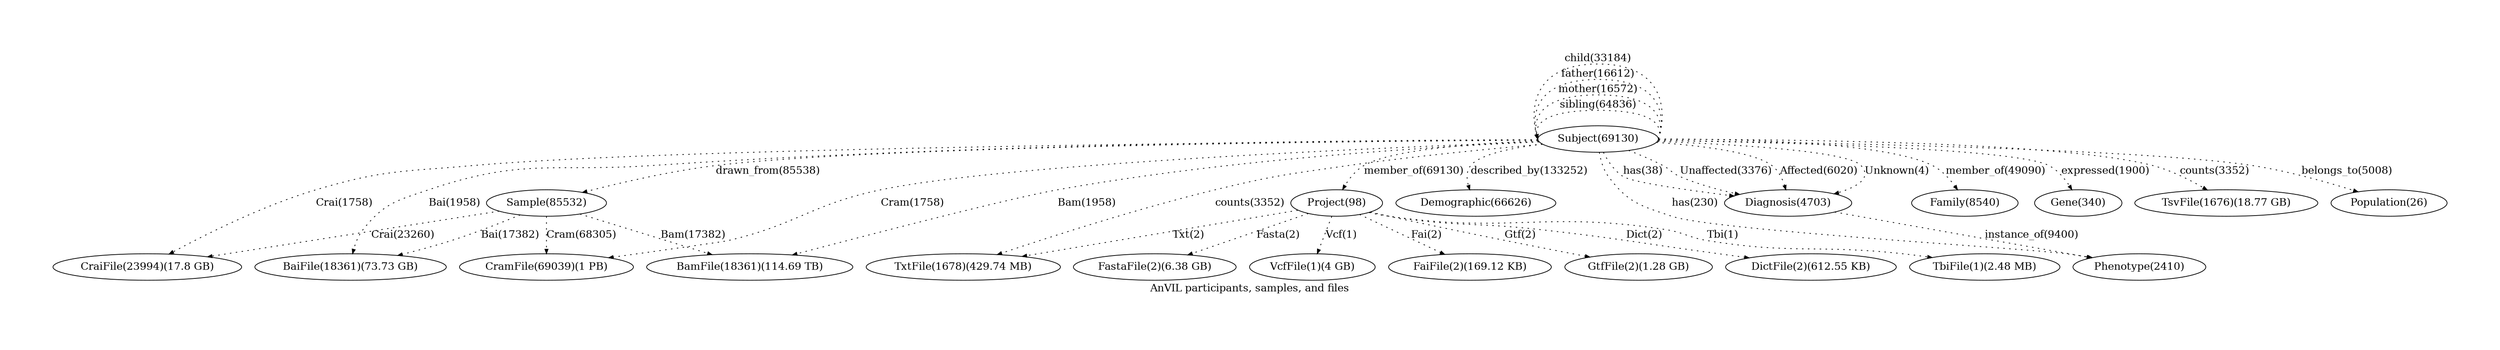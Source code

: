 digraph "" {
	graph [bb="0,0,2761.9,309",
		label="AnVIL participants, samples, and files",
		pad=1,
		scale=6,
		size="40,40"
	];
	node [label="\N"];
	edge [arrowsize=0.6,
		style=dotted
	];
	Project	 [height=0.5,
		label="Project(98)",
		pos="1490.9,105",
		width=1.4263];
	FaiFile	 [height=0.5,
		label="FaiFile(2)(169.12 KB)",
		pos="1625.9,18",
		width=2.5817];
	Project -> FaiFile	 [label="Fai(2)",
		labeldistance=0,
		lp="1583.4,61.5",
		pos="e,1599,35.348 1515.7,89.043 1536.6,75.558 1566.9,56.076 1590.4,40.922"];
	TxtFile	 [height=0.5,
		label="TxtFile(1678)(429.74 MB)",
		pos="1036.9,18",
		width=3.0331];
	Project -> TxtFile	 [label="Txt(2)",
		labeldistance=0,
		lp="1309.9,61.5",
		pos="e,1108.2,31.66 1445.7,96.34 1369.4,81.708 1213.8,51.896 1118.2,33.562"];
	GtfFile	 [height=0.5,
		label="GtfFile(2)(1.28 GB)",
		pos="1820.9,18",
		width=2.347];
	Project -> GtfFile	 [label="Gtf(2)",
		labeldistance=0,
		lp="1686.4,61.5",
		pos="e,1765.2,31.538 1529.6,93.146 1536.7,91.047 1544,88.92 1550.9,87 1620.4,67.717 1700.4,47.51 1755.2,33.984"];
	DictFile	 [height=0.5,
		label="DictFile(2)(612.55 KB)",
		pos="2019.9,18",
		width=2.69];
	Project -> DictFile	 [label="Dict(2)",
		labeldistance=0,
		lp="1827.4,61.5",
		pos="e,1948.7,30.194 1528.4,92.637 1535.8,90.516 1543.6,88.511 1550.9,87 1619.7,72.854 1638.4,78.557 1707.9,69 1799.8,56.383 1822.5,51.095 \
1913.9,36 1921.9,34.682 1930.3,33.294 1938.6,31.898"];
	TbiFile	 [height=0.5,
		label="TbiFile(1)(2.48 MB)",
		pos="2220.9,18",
		width=2.4012];
	Project -> TbiFile	 [label="Tbi(1)",
		labeldistance=0,
		lp="1935.9,61.5",
		pos="e,2159.3,30.623 1528.1,92.408 1535.6,90.278 1543.4,88.33 1550.9,87 1682.9,63.588 1719.3,87.914 1851.9,69 1881.7,64.755 1888.2,58.641 \
1917.9,54 2009.6,39.684 2034,48.653 2125.9,36 2133.5,34.954 2141.5,33.708 2149.3,32.366"];
	FastaFile	 [height=0.5,
		label="FastaFile(2)(6.38 GB)",
		pos="1255.9,18",
		width=2.5456];
	Project -> FastaFile	 [label="Fasta(2)",
		labeldistance=0,
		lp="1409.9,61.5",
		pos="e,1299.3,34.04 1455.5,91.881 1416.6,77.464 1353.6,54.154 1308.8,37.575"];
	VcfFile	 [height=0.5,
		label="VcfFile(1)(4 GB)",
		pos="1439.9,18",
		width=2.0762];
	Project -> VcfFile	 [label="Vcf(1)",
		labeldistance=0,
		lp="1486.9,61.5",
		pos="e,1450.5,36.003 1480.4,86.974 1473.3,74.842 1463.8,58.629 1455.8,44.97"];
	Subject	 [height=0.5,
		label="Subject(69130)",
		pos="1782.9,192",
		width=1.8596];
	Subject -> Project	 [label="member_of(69130)",
		labeldistance=0,
		lp="1579.4,148.5",
		pos="e,1498.3,123.04 1717,188.9 1651.3,184.75 1556,175.51 1524.9,156 1515.7,150.23 1508.5,140.96 1503.1,131.9"];
	Subject -> TxtFile	 [label="counts(3352)",
		labeldistance=0,
		lp="1393.9,105",
		pos="e,1082.4,34.457 1720.3,185.53 1663.8,179.3 1578.5,168.94 1504.9,156 1438.6,144.33 1421.9,140.86 1356.9,123 1262.9,97.15 1155.5,60.401 \
1092.1,37.936"];
	Subject:e -> Subject:w	 [label="sibling(64836)",
		labeldistance=0,
		lp="1782.9,238.5",
		pos="e,1715.9,192 1849.9,192 1854.4,205 1854.4,231 1782.9,231 1727.1,231 1714.9,215.13 1714.4,201.99"];
	Subject:e -> Subject:w	 [label="mother(16572)",
		labeldistance=0,
		lp="1782.9,259.5",
		pos="e,1715.9,192 1849.9,192 1856.6,212 1856.6,252 1782.9,252 1719.9,252 1710.8,222.73 1713.7,201.74"];
	Subject:e -> Subject:w	 [label="father(16612)",
		labeldistance=0,
		lp="1782.9,280.5",
		pos="e,1715.9,192 1849.9,192 1858.9,219 1858.9,273 1782.9,273 1715.3,273 1707.9,230.17 1713.4,201.72"];
	Subject:e -> Subject:w	 [label="child(33184)",
		labeldistance=0,
		lp="1782.9,301.5",
		pos="e,1715.9,192 1849.9,192 1861.1,226 1861.1,294 1782.9,294 1711.8,294 1705.4,237.67 1713.2,201.91"];
	Sample	 [height=0.5,
		label="Sample(85532)",
		pos="561.94,105",
		width=1.8596];
	Subject -> Sample	 [label="drawn_from(85538)",
		labeldistance=0,
		lp="813.94,148.5",
		pos="e,604.37,119 1715.9,191.58 1518.7,190.03 942.88,183.24 756.94,156 707.84,148.81 653.29,133.93 614.4,122.09"];
	CramFile	 [height=0.5,
		label="CramFile(69039)(1 PB)",
		pos="561.94,18",
		width=2.7261];
	Subject -> CramFile	 [label="Cram(1758)",
		labeldistance=0,
		lp="987.44,105",
		pos="e,633.79,30.301 1716.9,188.99 1547,180.86 1098,156.74 952.94,123 867.06,103.03 852.05,77.053 766.94,54 760.74,52.321 698.22,41.407 \
643.83,32.031"];
	CraiFile	 [height=0.5,
		label="CraiFile(23994)(17.8 GB)",
		pos="105.94,18",
		width=2.9428];
	Subject -> CraiFile	 [label="Crai(1758)",
		labeldistance=0,
		lp="333.94,105",
		pos="e,132.45,35.564 1715.8,191.51 1484.9,189.63 724.77,181.59 481.94,156 401.49,147.52 379.31,149.67 302.94,123 243.15,102.12 179.43,\
65.117 141.15,41.08"];
	Demographic	 [height=0.5,
		label="Demographic(66626)",
		pos="1648.9,105",
		width=2.4734];
	Subject -> Demographic	 [label="described_by(133252)",
		labeldistance=0,
		lp="1705.9,148.5",
		pos="e,1640.8,123.25 1723,183.99 1689.7,178.18 1653.1,169.04 1642.9,156 1637.9,149.56 1637.3,141.22 1638.5,133.15"];
	Phenotype	 [height=0.5,
		label="Phenotype(2410)",
		pos="2398.9,18",
		width=2.0401];
	Subject -> Phenotype	 [label="has(230)",
		labeldistance=0,
		lp="1899.4,105",
		pos="e,2345.5,30.397 1784.8,173.69 1786.6,163.34 1790.1,150.59 1796.9,141 1821.3,106.6 1835.5,101.87 1874.9,87 1921.1,69.608 2267.3,44.07 \
2315.9,36 2322.2,34.955 2328.8,33.749 2335.3,32.465"];
	Diagnosis	 [height=0.5,
		label="Diagnosis(4703)",
		pos="2003.9,105",
		width=1.9859];
	Subject -> Diagnosis	 [label="has(38)",
		labeldistance=0,
		lp="1837.9,148.5",
		pos="e,1942.6,114.39 1790.5,173.92 1796.2,162.7 1805,148.95 1816.9,141 1826.8,134.45 1884.1,123.97 1932.7,116"];
	Subject -> Diagnosis	 [label="Unaffected(3376)",
		labeldistance=0,
		lp="1931.9,148.5",
		pos="e,1950.8,117.08 1818.3,176.49 1831.2,170.46 1845.9,163.27 1858.9,156 1869.6,150.04 1870.9,146.11 1881.9,141 1900.6,132.41 1921.7,\
125.32 1941.1,119.76"];
	Subject -> Diagnosis	 [label="Affected(6020)",
		labeldistance=0,
		lp="2036.4,148.5",
		pos="e,2000.7,122.98 1847.2,186.94 1897.2,181.83 1961.4,172.3 1981.9,156 1989.3,150.12 1994.3,141.26 1997.6,132.56"];
	Subject -> Diagnosis	 [label="Unknown(4)",
		labeldistance=0,
		lp="2123.9,148.5",
		pos="e,2053.1,118.16 1849,188.68 1932.8,183.78 2068.6,173.27 2083.9,156 2096.3,142.06 2082.1,130.48 2062.4,121.89"];
	Family	 [height=0.5,
		label="Family(8540)",
		pos="2208.9,105",
		width=1.679];
	Subject -> Family	 [label="member_of(49090)",
		labeldistance=0,
		lp="2237.4,148.5",
		pos="e,2198.3,122.8 1848.7,188.42 1950.3,182.5 2136.6,169.93 2163.9,156 2175.2,150.28 2184.9,140.47 2192.3,130.96"];
	Gene	 [height=0.5,
		label="Gene(340)",
		pos="2338.9,105",
		width=1.3721];
	Subject -> Gene	 [label="expressed(1900)",
		labeldistance=0,
		lp="2360.4,148.5",
		pos="e,2329.2,122.65 1849.8,190.2 1979.8,186.28 2257.1,175.72 2295.9,156 2306.9,150.42 2316.2,140.66 2323.3,131.17"];
	BamFile	 [height=0.5,
		label="BamFile(18361)(114.69 TB)",
		pos="793.94,18",
		width=3.2136];
	Subject -> BamFile	 [label="Bam(1958)",
		labeldistance=0,
		lp="1202.9,105",
		pos="e,843.7,34.292 1719.5,186.24 1647.5,179.58 1526.7,167.98 1422.9,156 1310.7,143.05 1281.6,145.54 1170.9,123 1057,99.804 927.02,60.722 \
853.29,37.343"];
	BaiFile	 [height=0.5,
		label="BaiFile(18361)(73.73 GB)",
		pos="337.94,18",
		width=2.997];
	Subject -> BaiFile	 [label="Bai(1958)",
		labeldistance=0,
		lp="457.44,105",
		pos="e,340.73,36.278 1716,190.66 1509.6,186.38 885.29,172.42 682.94,156 569.48,146.79 534.8,164.87 428.94,123 390.74,107.89 377.99,102.3 \
353.94,69 349.05,62.229 345.62,53.915 343.23,45.981"];
	TsvFile	 [height=0.5,
		label="TsvFile(1676)(18.77 GB)",
		pos="2509.9,105",
		width=2.8886];
	Subject -> TsvFile	 [label="counts(3352)",
		labeldistance=0,
		lp="2483.9,148.5",
		pos="e,2483.5,122.53 1849.6,189.75 2000.2,184.44 2357.9,170.47 2410.9,156 2433.3,149.9 2456.4,138.35 2474.6,127.78"];
	Population	 [height=0.5,
		label="Population(26)",
		pos="2696.9,105",
		width=1.8054];
	Subject -> Population	 [label="belongs_to(5008)",
		labeldistance=0,
		lp="2636.4,148.5",
		pos="e,2658,119.48 1849.7,190.81 2006.9,187.67 2396.2,177.88 2524.9,156 2567.4,148.78 2614.2,134.47 2648.3,122.84"];
	Sample -> CramFile	 [label="Cram(68305)",
		labeldistance=0,
		lp="599.94,61.5",
		pos="e,561.94,36.003 561.94,86.974 561.94,75.192 561.94,59.561 561.94,46.158"];
	Sample -> CraiFile	 [label="Crai(23260)",
		labeldistance=0,
		lp="396.44,61.5",
		pos="e,176.46,31.455 506.94,94.506 427.06,79.266 278.45,50.914 186.3,33.332"];
	Sample -> BamFile	 [label="Bam(17382)",
		labeldistance=0,
		lp="727.44,61.5",
		pos="e,749.53,34.654 601.03,90.34 639.21,76.023 697.62,54.121 740.16,38.166"];
	Sample -> BaiFile	 [label="Bai(17382)",
		labeldistance=0,
		lp="517.94,61.5",
		pos="e,392.36,33.628 530.16,88.945 508.44,78.301 478.83,64.429 451.94,54 436.08,47.847 418.68,41.942 402.36,36.759"];
	Diagnosis -> Phenotype	 [label="instance_of(9400)",
		labeldistance=0,
		lp="2275.9,61.5",
		pos="e,2344.2,30.05 2058,93.085 2130,77.23 2257.2,49.228 2334.2,32.266"];
}
